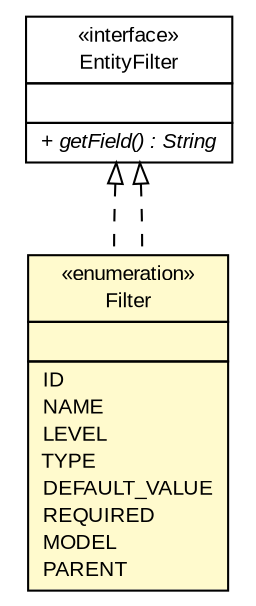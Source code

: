 #!/usr/local/bin/dot
#
# Class diagram 
# Generated by UMLGraph version R5_6-24-gf6e263 (http://www.umlgraph.org/)
#

digraph G {
	edge [fontname="arial",fontsize=10,labelfontname="arial",labelfontsize=10];
	node [fontname="arial",fontsize=10,shape=plaintext];
	nodesep=0.25;
	ranksep=0.5;
	// gov.sandia.cf.model.GenericParameter.Filter
	c118513 [label=<<table title="gov.sandia.cf.model.GenericParameter.Filter" border="0" cellborder="1" cellspacing="0" cellpadding="2" port="p" bgcolor="lemonChiffon" href="./GenericParameter.Filter.html">
		<tr><td><table border="0" cellspacing="0" cellpadding="1">
<tr><td align="center" balign="center"> &#171;enumeration&#187; </td></tr>
<tr><td align="center" balign="center"> Filter </td></tr>
		</table></td></tr>
		<tr><td><table border="0" cellspacing="0" cellpadding="1">
<tr><td align="left" balign="left">  </td></tr>
		</table></td></tr>
		<tr><td><table border="0" cellspacing="0" cellpadding="1">
<tr><td align="left" balign="left"> ID </td></tr>
<tr><td align="left" balign="left"> NAME </td></tr>
<tr><td align="left" balign="left"> LEVEL </td></tr>
<tr><td align="left" balign="left"> TYPE </td></tr>
<tr><td align="left" balign="left"> DEFAULT_VALUE </td></tr>
<tr><td align="left" balign="left"> REQUIRED </td></tr>
<tr><td align="left" balign="left"> MODEL </td></tr>
<tr><td align="left" balign="left"> PARENT </td></tr>
		</table></td></tr>
		</table>>, URL="./GenericParameter.Filter.html", fontname="arial", fontcolor="black", fontsize=10.0];
	// gov.sandia.cf.model.query.EntityFilter
	c118602 [label=<<table title="gov.sandia.cf.model.query.EntityFilter" border="0" cellborder="1" cellspacing="0" cellpadding="2" port="p" href="./query/EntityFilter.html">
		<tr><td><table border="0" cellspacing="0" cellpadding="1">
<tr><td align="center" balign="center"> &#171;interface&#187; </td></tr>
<tr><td align="center" balign="center"> EntityFilter </td></tr>
		</table></td></tr>
		<tr><td><table border="0" cellspacing="0" cellpadding="1">
<tr><td align="left" balign="left">  </td></tr>
		</table></td></tr>
		<tr><td><table border="0" cellspacing="0" cellpadding="1">
<tr><td align="left" balign="left"><font face="arial italic" point-size="10.0"> + getField() : String </font></td></tr>
		</table></td></tr>
		</table>>, URL="./query/EntityFilter.html", fontname="arial", fontcolor="black", fontsize=10.0];
	//gov.sandia.cf.model.GenericParameter.Filter implements gov.sandia.cf.model.query.EntityFilter
	c118602:p -> c118513:p [dir=back,arrowtail=empty,style=dashed];
	//gov.sandia.cf.model.GenericParameter.Filter implements gov.sandia.cf.model.query.EntityFilter
	c118602:p -> c118513:p [dir=back,arrowtail=empty,style=dashed];
}

